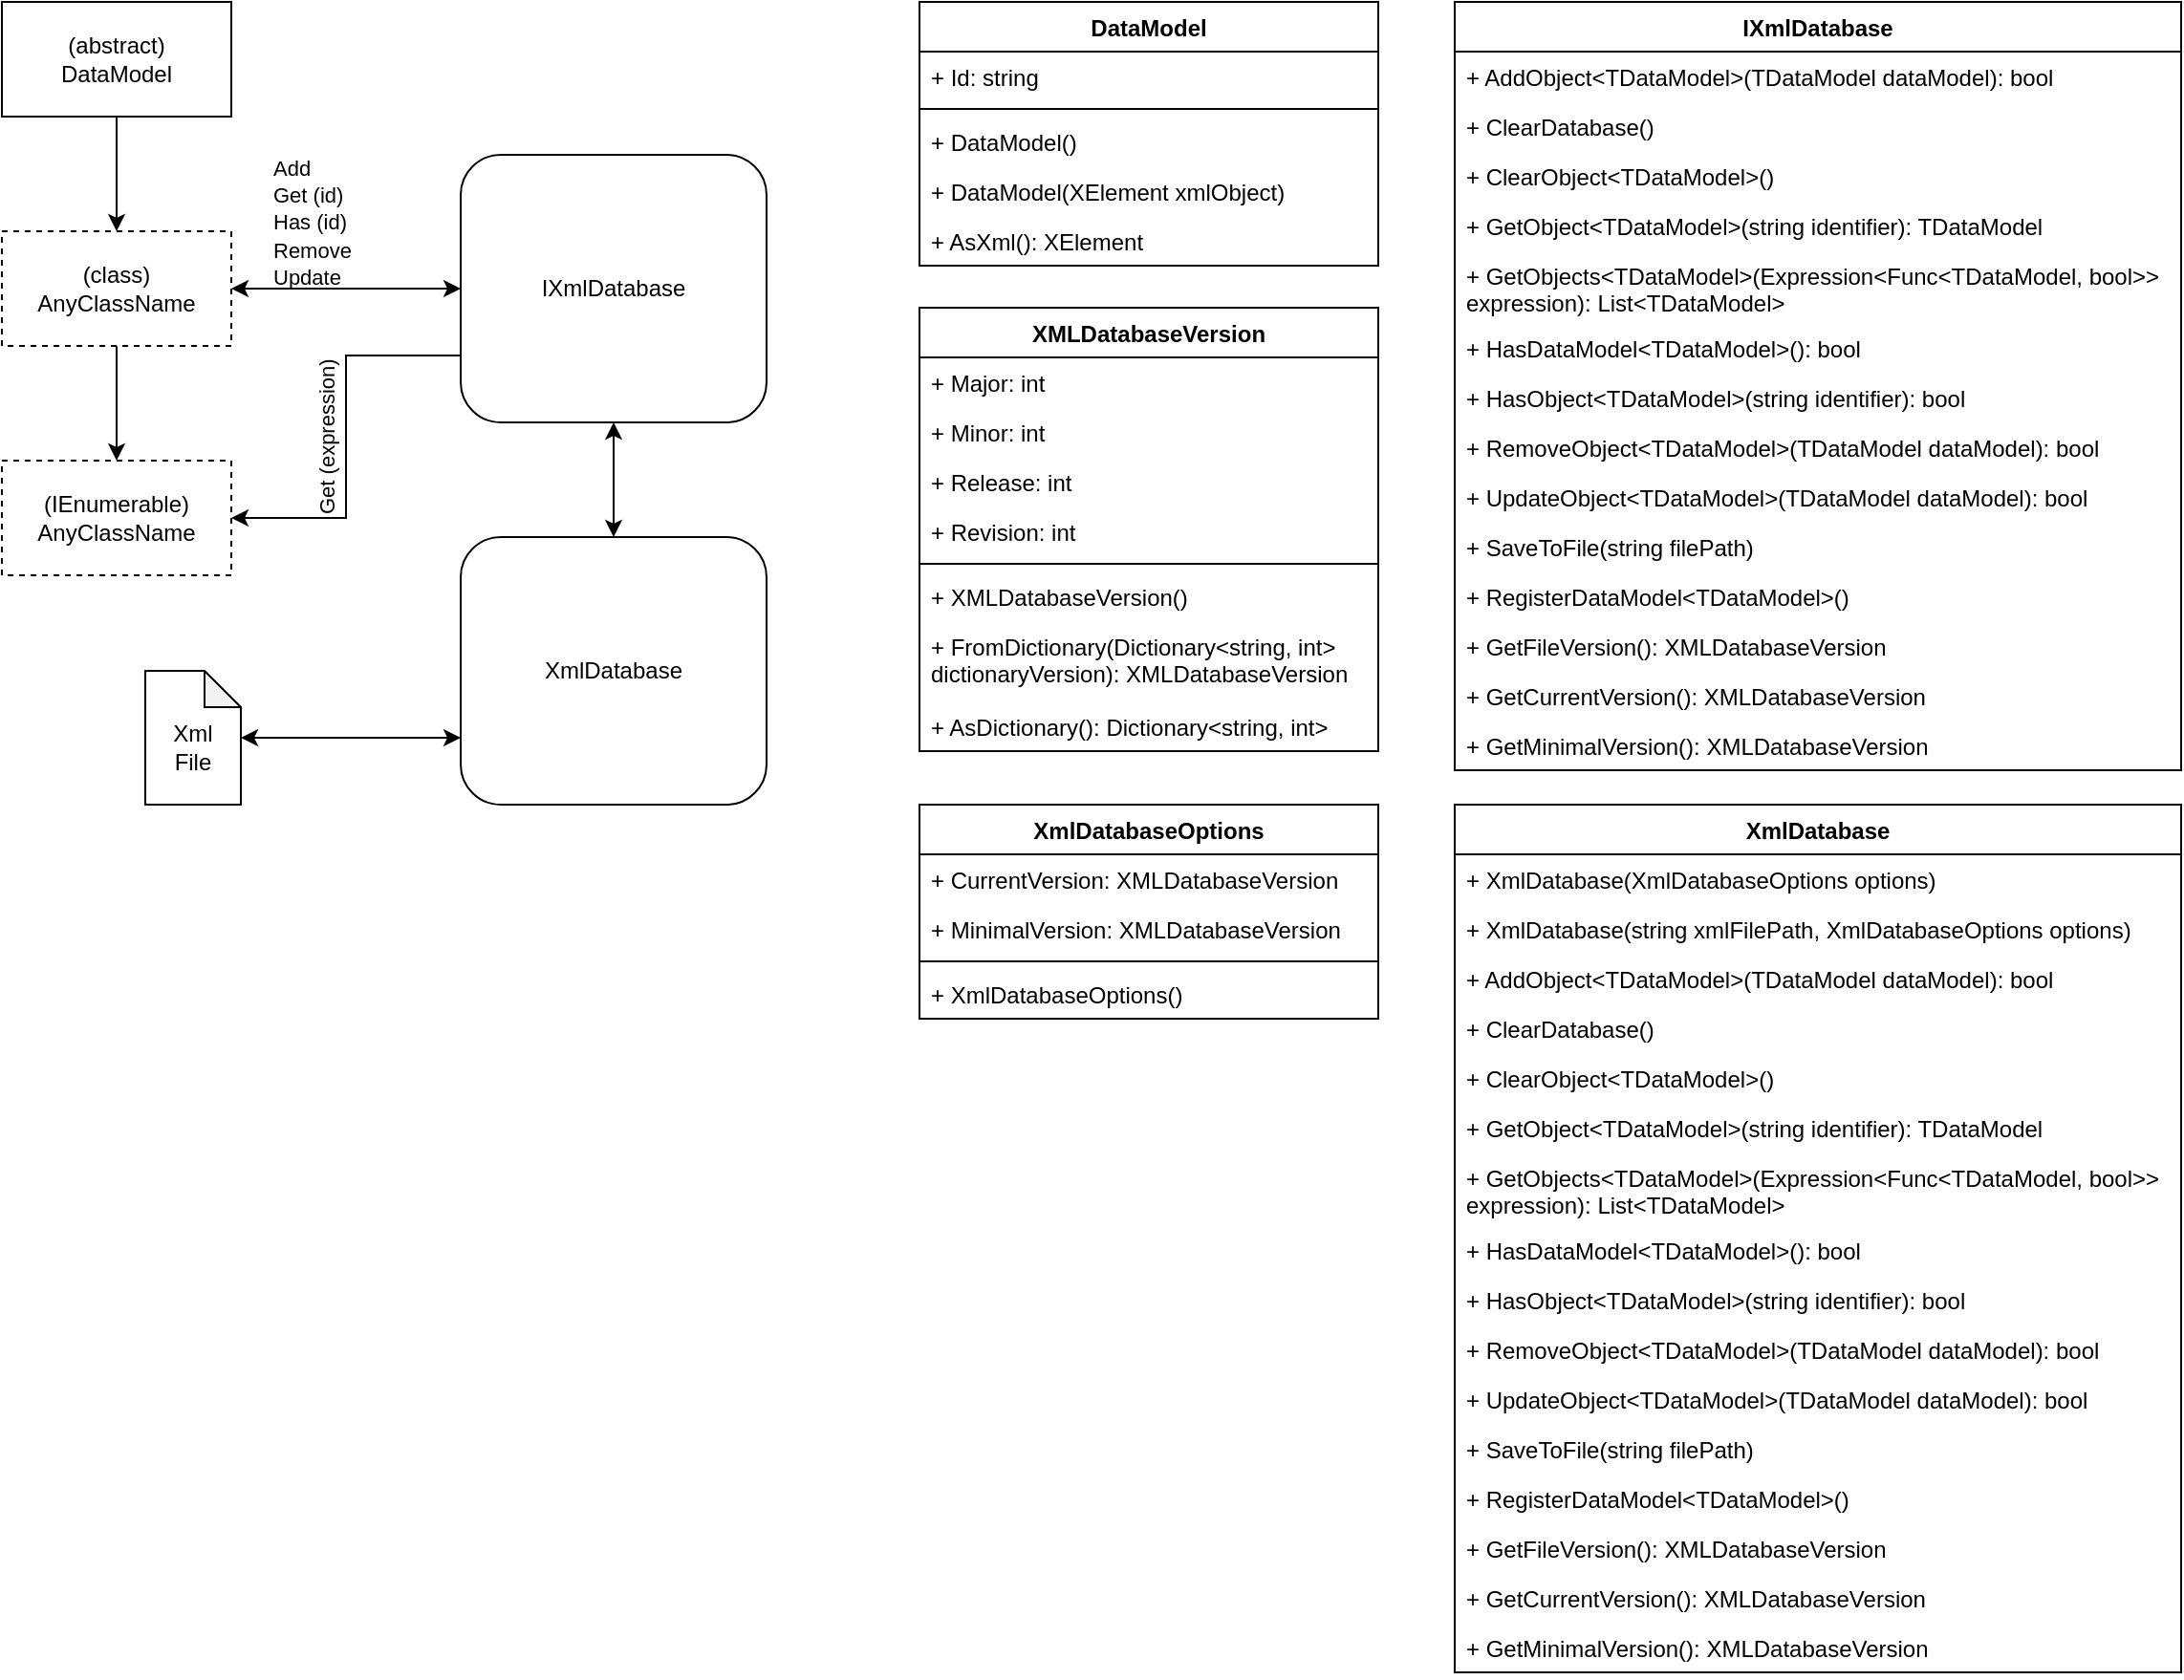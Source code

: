 <mxfile version="13.8.7" type="google"><diagram id="aA9D2Ahdu4DG7ZuPxFMI" name="Page-1"><mxGraphModel dx="2196" dy="1224" grid="1" gridSize="10" guides="1" tooltips="1" connect="1" arrows="1" fold="1" page="1" pageScale="1" pageWidth="827" pageHeight="1169" math="0" shadow="0"><root><mxCell id="0"/><mxCell id="1" parent="0"/><mxCell id="rGxNk8LM-0ub4Q9QZLeJ-13" style="edgeStyle=orthogonalEdgeStyle;rounded=0;orthogonalLoop=1;jettySize=auto;html=1;exitX=0.5;exitY=1;exitDx=0;exitDy=0;entryX=0.5;entryY=0;entryDx=0;entryDy=0;" edge="1" parent="1" source="rGxNk8LM-0ub4Q9QZLeJ-1" target="rGxNk8LM-0ub4Q9QZLeJ-2"><mxGeometry relative="1" as="geometry"/></mxCell><mxCell id="rGxNk8LM-0ub4Q9QZLeJ-1" value="(abstract)&lt;br&gt;DataModel" style="rounded=0;whiteSpace=wrap;html=1;" vertex="1" parent="1"><mxGeometry x="40" y="40" width="120" height="60" as="geometry"/></mxCell><mxCell id="rGxNk8LM-0ub4Q9QZLeJ-14" style="edgeStyle=orthogonalEdgeStyle;rounded=0;orthogonalLoop=1;jettySize=auto;html=1;exitX=0.5;exitY=1;exitDx=0;exitDy=0;entryX=0.5;entryY=0;entryDx=0;entryDy=0;" edge="1" parent="1" source="rGxNk8LM-0ub4Q9QZLeJ-2" target="rGxNk8LM-0ub4Q9QZLeJ-3"><mxGeometry relative="1" as="geometry"/></mxCell><mxCell id="rGxNk8LM-0ub4Q9QZLeJ-2" value="(class)&lt;br&gt;AnyClassName" style="rounded=0;whiteSpace=wrap;html=1;dashed=1;" vertex="1" parent="1"><mxGeometry x="40" y="160" width="120" height="60" as="geometry"/></mxCell><mxCell id="rGxNk8LM-0ub4Q9QZLeJ-3" value="(IEnumerable)&lt;br&gt;AnyClassName" style="rounded=0;whiteSpace=wrap;html=1;dashed=1;" vertex="1" parent="1"><mxGeometry x="40" y="280" width="120" height="60" as="geometry"/></mxCell><mxCell id="rGxNk8LM-0ub4Q9QZLeJ-21" style="edgeStyle=orthogonalEdgeStyle;rounded=0;orthogonalLoop=1;jettySize=auto;html=1;exitX=0.5;exitY=1;exitDx=0;exitDy=0;startArrow=classic;startFill=1;" edge="1" parent="1" source="rGxNk8LM-0ub4Q9QZLeJ-4" target="rGxNk8LM-0ub4Q9QZLeJ-6"><mxGeometry relative="1" as="geometry"/></mxCell><mxCell id="rGxNk8LM-0ub4Q9QZLeJ-4" value="IXmlDatabase" style="rounded=1;whiteSpace=wrap;html=1;" vertex="1" parent="1"><mxGeometry x="280" y="120" width="160" height="140" as="geometry"/></mxCell><mxCell id="rGxNk8LM-0ub4Q9QZLeJ-22" style="edgeStyle=orthogonalEdgeStyle;rounded=0;orthogonalLoop=1;jettySize=auto;html=1;exitX=0;exitY=0.75;exitDx=0;exitDy=0;startArrow=classic;startFill=1;" edge="1" parent="1" source="rGxNk8LM-0ub4Q9QZLeJ-6" target="rGxNk8LM-0ub4Q9QZLeJ-7"><mxGeometry relative="1" as="geometry"/></mxCell><mxCell id="rGxNk8LM-0ub4Q9QZLeJ-6" value="XmlDatabase" style="rounded=1;whiteSpace=wrap;html=1;" vertex="1" parent="1"><mxGeometry x="280" y="320" width="160" height="140" as="geometry"/></mxCell><mxCell id="rGxNk8LM-0ub4Q9QZLeJ-7" value="Xml&lt;br&gt;File" style="shape=note;whiteSpace=wrap;html=1;backgroundOutline=1;darkOpacity=0.05;size=19;verticalAlign=middle;spacingTop=10;" vertex="1" parent="1"><mxGeometry x="115" y="390" width="50" height="70" as="geometry"/></mxCell><mxCell id="rGxNk8LM-0ub4Q9QZLeJ-19" value="&lt;span style=&quot;color: rgb(0 , 0 , 0) ; font-family: &amp;#34;helvetica&amp;#34; ; font-size: 11px ; font-style: normal ; font-weight: 400 ; letter-spacing: normal ; text-align: center ; text-indent: 0px ; text-transform: none ; word-spacing: 0px ; background-color: rgb(255 , 255 , 255) ; display: inline ; float: none&quot;&gt;Add&lt;/span&gt;&lt;br style=&quot;color: rgb(0 , 0 , 0) ; font-family: &amp;#34;helvetica&amp;#34; ; font-size: 11px ; font-style: normal ; font-weight: 400 ; letter-spacing: normal ; text-align: center ; text-indent: 0px ; text-transform: none ; word-spacing: 0px&quot;&gt;&lt;span style=&quot;color: rgb(0 , 0 , 0) ; font-family: &amp;#34;helvetica&amp;#34; ; font-size: 11px ; font-style: normal ; font-weight: 400 ; letter-spacing: normal ; text-align: center ; text-indent: 0px ; text-transform: none ; word-spacing: 0px ; background-color: rgb(255 , 255 , 255) ; display: inline ; float: none&quot;&gt;Get (id)&lt;/span&gt;&lt;br style=&quot;color: rgb(0 , 0 , 0) ; font-family: &amp;#34;helvetica&amp;#34; ; font-size: 11px ; font-style: normal ; font-weight: 400 ; letter-spacing: normal ; text-align: center ; text-indent: 0px ; text-transform: none ; word-spacing: 0px&quot;&gt;&lt;span style=&quot;color: rgb(0 , 0 , 0) ; font-family: &amp;#34;helvetica&amp;#34; ; font-size: 11px ; font-style: normal ; font-weight: 400 ; letter-spacing: normal ; text-align: center ; text-indent: 0px ; text-transform: none ; word-spacing: 0px ; background-color: rgb(255 , 255 , 255) ; display: inline ; float: none&quot;&gt;Has (id)&lt;/span&gt;&lt;br style=&quot;color: rgb(0 , 0 , 0) ; font-family: &amp;#34;helvetica&amp;#34; ; font-size: 11px ; font-style: normal ; font-weight: 400 ; letter-spacing: normal ; text-align: center ; text-indent: 0px ; text-transform: none ; word-spacing: 0px&quot;&gt;&lt;span style=&quot;color: rgb(0 , 0 , 0) ; font-family: &amp;#34;helvetica&amp;#34; ; font-size: 11px ; font-style: normal ; font-weight: 400 ; letter-spacing: normal ; text-align: center ; text-indent: 0px ; text-transform: none ; word-spacing: 0px ; background-color: rgb(255 , 255 , 255) ; display: inline ; float: none&quot;&gt;Remove&lt;/span&gt;&lt;br style=&quot;color: rgb(0 , 0 , 0) ; font-family: &amp;#34;helvetica&amp;#34; ; font-size: 11px ; font-style: normal ; font-weight: 400 ; letter-spacing: normal ; text-align: center ; text-indent: 0px ; text-transform: none ; word-spacing: 0px&quot;&gt;&lt;span style=&quot;color: rgb(0 , 0 , 0) ; font-family: &amp;#34;helvetica&amp;#34; ; font-size: 11px ; font-style: normal ; font-weight: 400 ; letter-spacing: normal ; text-align: center ; text-indent: 0px ; text-transform: none ; word-spacing: 0px ; background-color: rgb(255 , 255 , 255) ; display: inline ; float: none&quot;&gt;Update&lt;/span&gt;" style="text;whiteSpace=wrap;html=1;verticalAlign=middle;" vertex="1" parent="1"><mxGeometry x="180" y="120" width="80" height="70" as="geometry"/></mxCell><mxCell id="rGxNk8LM-0ub4Q9QZLeJ-20" value="&lt;span style=&quot;color: rgb(0 , 0 , 0) ; font-family: &amp;#34;helvetica&amp;#34; ; font-size: 11px ; font-style: normal ; font-weight: 400 ; letter-spacing: normal ; text-align: center ; text-indent: 0px ; text-transform: none ; word-spacing: 0px ; background-color: rgb(255 , 255 , 255) ; display: inline ; float: none&quot;&gt;Get (expression)&lt;/span&gt;" style="text;whiteSpace=wrap;html=1;verticalAlign=middle;rotation=-90;" vertex="1" parent="1"><mxGeometry x="165" y="255" width="90" height="20" as="geometry"/></mxCell><mxCell id="rGxNk8LM-0ub4Q9QZLeJ-15" value="" style="edgeStyle=orthogonalEdgeStyle;rounded=0;orthogonalLoop=1;jettySize=auto;html=1;exitX=1;exitY=0.5;exitDx=0;exitDy=0;startArrow=classic;startFill=1;" edge="1" parent="1" source="rGxNk8LM-0ub4Q9QZLeJ-2" target="rGxNk8LM-0ub4Q9QZLeJ-4"><mxGeometry relative="1" as="geometry"/></mxCell><mxCell id="rGxNk8LM-0ub4Q9QZLeJ-16" value="" style="edgeStyle=orthogonalEdgeStyle;rounded=0;orthogonalLoop=1;jettySize=auto;html=1;exitX=0;exitY=0.75;exitDx=0;exitDy=0;entryX=1;entryY=0.5;entryDx=0;entryDy=0;" edge="1" parent="1" source="rGxNk8LM-0ub4Q9QZLeJ-4" target="rGxNk8LM-0ub4Q9QZLeJ-3"><mxGeometry relative="1" as="geometry"/></mxCell><mxCell id="rGxNk8LM-0ub4Q9QZLeJ-23" value="DataModel" style="swimlane;fontStyle=1;align=center;verticalAlign=top;childLayout=stackLayout;horizontal=1;startSize=26;horizontalStack=0;resizeParent=1;resizeParentMax=0;resizeLast=0;collapsible=1;marginBottom=0;" vertex="1" parent="1"><mxGeometry x="520" y="40" width="240" height="138" as="geometry"/></mxCell><mxCell id="rGxNk8LM-0ub4Q9QZLeJ-24" value="+ Id: string" style="text;strokeColor=none;fillColor=none;align=left;verticalAlign=top;spacingLeft=4;spacingRight=4;overflow=hidden;rotatable=0;points=[[0,0.5],[1,0.5]];portConstraint=eastwest;" vertex="1" parent="rGxNk8LM-0ub4Q9QZLeJ-23"><mxGeometry y="26" width="240" height="26" as="geometry"/></mxCell><mxCell id="rGxNk8LM-0ub4Q9QZLeJ-25" value="" style="line;strokeWidth=1;fillColor=none;align=left;verticalAlign=middle;spacingTop=-1;spacingLeft=3;spacingRight=3;rotatable=0;labelPosition=right;points=[];portConstraint=eastwest;" vertex="1" parent="rGxNk8LM-0ub4Q9QZLeJ-23"><mxGeometry y="52" width="240" height="8" as="geometry"/></mxCell><mxCell id="rGxNk8LM-0ub4Q9QZLeJ-26" value="+ DataModel()" style="text;strokeColor=none;fillColor=none;align=left;verticalAlign=top;spacingLeft=4;spacingRight=4;overflow=hidden;rotatable=0;points=[[0,0.5],[1,0.5]];portConstraint=eastwest;" vertex="1" parent="rGxNk8LM-0ub4Q9QZLeJ-23"><mxGeometry y="60" width="240" height="26" as="geometry"/></mxCell><mxCell id="rGxNk8LM-0ub4Q9QZLeJ-27" value="+ DataModel(XElement xmlObject)" style="text;strokeColor=none;fillColor=none;align=left;verticalAlign=top;spacingLeft=4;spacingRight=4;overflow=hidden;rotatable=0;points=[[0,0.5],[1,0.5]];portConstraint=eastwest;" vertex="1" parent="rGxNk8LM-0ub4Q9QZLeJ-23"><mxGeometry y="86" width="240" height="26" as="geometry"/></mxCell><mxCell id="rGxNk8LM-0ub4Q9QZLeJ-28" value="+ AsXml(): XElement" style="text;strokeColor=none;fillColor=none;align=left;verticalAlign=top;spacingLeft=4;spacingRight=4;overflow=hidden;rotatable=0;points=[[0,0.5],[1,0.5]];portConstraint=eastwest;" vertex="1" parent="rGxNk8LM-0ub4Q9QZLeJ-23"><mxGeometry y="112" width="240" height="26" as="geometry"/></mxCell><mxCell id="rGxNk8LM-0ub4Q9QZLeJ-38" value="XmlDatabase" style="swimlane;fontStyle=1;align=center;verticalAlign=top;childLayout=stackLayout;horizontal=1;startSize=26;horizontalStack=0;resizeParent=1;resizeParentMax=0;resizeLast=0;collapsible=1;marginBottom=0;" vertex="1" parent="1"><mxGeometry x="800" y="460" width="380" height="454" as="geometry"/></mxCell><mxCell id="rGxNk8LM-0ub4Q9QZLeJ-41" value="+ XmlDatabase(XmlDatabaseOptions options)" style="text;strokeColor=none;fillColor=none;align=left;verticalAlign=top;spacingLeft=4;spacingRight=4;overflow=hidden;rotatable=0;points=[[0,0.5],[1,0.5]];portConstraint=eastwest;" vertex="1" parent="rGxNk8LM-0ub4Q9QZLeJ-38"><mxGeometry y="26" width="380" height="26" as="geometry"/></mxCell><mxCell id="rGxNk8LM-0ub4Q9QZLeJ-44" value="+ XmlDatabase(string xmlFilePath, XmlDatabaseOptions options)" style="text;strokeColor=none;fillColor=none;align=left;verticalAlign=top;spacingLeft=4;spacingRight=4;overflow=hidden;rotatable=0;points=[[0,0.5],[1,0.5]];portConstraint=eastwest;" vertex="1" parent="rGxNk8LM-0ub4Q9QZLeJ-38"><mxGeometry y="52" width="380" height="26" as="geometry"/></mxCell><mxCell id="rGxNk8LM-0ub4Q9QZLeJ-42" value="+ AddObject&lt;TDataModel&gt;(TDataModel dataModel): bool" style="text;strokeColor=none;fillColor=none;align=left;verticalAlign=top;spacingLeft=4;spacingRight=4;overflow=hidden;rotatable=0;points=[[0,0.5],[1,0.5]];portConstraint=eastwest;" vertex="1" parent="rGxNk8LM-0ub4Q9QZLeJ-38"><mxGeometry y="78" width="380" height="26" as="geometry"/></mxCell><mxCell id="rGxNk8LM-0ub4Q9QZLeJ-43" value="+ ClearDatabase()" style="text;strokeColor=none;fillColor=none;align=left;verticalAlign=top;spacingLeft=4;spacingRight=4;overflow=hidden;rotatable=0;points=[[0,0.5],[1,0.5]];portConstraint=eastwest;" vertex="1" parent="rGxNk8LM-0ub4Q9QZLeJ-38"><mxGeometry y="104" width="380" height="26" as="geometry"/></mxCell><mxCell id="rGxNk8LM-0ub4Q9QZLeJ-45" value="+ ClearObject&lt;TDataModel&gt;()" style="text;strokeColor=none;fillColor=none;align=left;verticalAlign=top;spacingLeft=4;spacingRight=4;overflow=hidden;rotatable=0;points=[[0,0.5],[1,0.5]];portConstraint=eastwest;" vertex="1" parent="rGxNk8LM-0ub4Q9QZLeJ-38"><mxGeometry y="130" width="380" height="26" as="geometry"/></mxCell><mxCell id="rGxNk8LM-0ub4Q9QZLeJ-46" value="+ GetObject&lt;TDataModel&gt;(string identifier): TDataModel" style="text;strokeColor=none;fillColor=none;align=left;verticalAlign=top;spacingLeft=4;spacingRight=4;overflow=hidden;rotatable=0;points=[[0,0.5],[1,0.5]];portConstraint=eastwest;" vertex="1" parent="rGxNk8LM-0ub4Q9QZLeJ-38"><mxGeometry y="156" width="380" height="26" as="geometry"/></mxCell><mxCell id="rGxNk8LM-0ub4Q9QZLeJ-47" value="+ GetObjects&lt;TDataModel&gt;(Expression&lt;Func&lt;TDataModel, bool&gt;&gt; &#10;expression): List&lt;TDataModel&gt;" style="text;strokeColor=none;fillColor=none;align=left;verticalAlign=top;spacingLeft=4;spacingRight=4;overflow=hidden;rotatable=0;points=[[0,0.5],[1,0.5]];portConstraint=eastwest;" vertex="1" parent="rGxNk8LM-0ub4Q9QZLeJ-38"><mxGeometry y="182" width="380" height="38" as="geometry"/></mxCell><mxCell id="rGxNk8LM-0ub4Q9QZLeJ-48" value="+ HasDataModel&lt;TDataModel&gt;(): bool" style="text;strokeColor=none;fillColor=none;align=left;verticalAlign=top;spacingLeft=4;spacingRight=4;overflow=hidden;rotatable=0;points=[[0,0.5],[1,0.5]];portConstraint=eastwest;" vertex="1" parent="rGxNk8LM-0ub4Q9QZLeJ-38"><mxGeometry y="220" width="380" height="26" as="geometry"/></mxCell><mxCell id="rGxNk8LM-0ub4Q9QZLeJ-49" value="+ HasObject&lt;TDataModel&gt;(string identifier): bool" style="text;strokeColor=none;fillColor=none;align=left;verticalAlign=top;spacingLeft=4;spacingRight=4;overflow=hidden;rotatable=0;points=[[0,0.5],[1,0.5]];portConstraint=eastwest;" vertex="1" parent="rGxNk8LM-0ub4Q9QZLeJ-38"><mxGeometry y="246" width="380" height="26" as="geometry"/></mxCell><mxCell id="rGxNk8LM-0ub4Q9QZLeJ-50" value="+ RemoveObject&lt;TDataModel&gt;(TDataModel dataModel): bool" style="text;strokeColor=none;fillColor=none;align=left;verticalAlign=top;spacingLeft=4;spacingRight=4;overflow=hidden;rotatable=0;points=[[0,0.5],[1,0.5]];portConstraint=eastwest;" vertex="1" parent="rGxNk8LM-0ub4Q9QZLeJ-38"><mxGeometry y="272" width="380" height="26" as="geometry"/></mxCell><mxCell id="rGxNk8LM-0ub4Q9QZLeJ-51" value="+ UpdateObject&lt;TDataModel&gt;(TDataModel dataModel): bool" style="text;strokeColor=none;fillColor=none;align=left;verticalAlign=top;spacingLeft=4;spacingRight=4;overflow=hidden;rotatable=0;points=[[0,0.5],[1,0.5]];portConstraint=eastwest;" vertex="1" parent="rGxNk8LM-0ub4Q9QZLeJ-38"><mxGeometry y="298" width="380" height="26" as="geometry"/></mxCell><mxCell id="rGxNk8LM-0ub4Q9QZLeJ-52" value="+ SaveToFile(string filePath)" style="text;strokeColor=none;fillColor=none;align=left;verticalAlign=top;spacingLeft=4;spacingRight=4;overflow=hidden;rotatable=0;points=[[0,0.5],[1,0.5]];portConstraint=eastwest;" vertex="1" parent="rGxNk8LM-0ub4Q9QZLeJ-38"><mxGeometry y="324" width="380" height="26" as="geometry"/></mxCell><mxCell id="rGxNk8LM-0ub4Q9QZLeJ-53" value="+ RegisterDataModel&lt;TDataModel&gt;()" style="text;strokeColor=none;fillColor=none;align=left;verticalAlign=top;spacingLeft=4;spacingRight=4;overflow=hidden;rotatable=0;points=[[0,0.5],[1,0.5]];portConstraint=eastwest;" vertex="1" parent="rGxNk8LM-0ub4Q9QZLeJ-38"><mxGeometry y="350" width="380" height="26" as="geometry"/></mxCell><mxCell id="rGxNk8LM-0ub4Q9QZLeJ-54" value="+ GetFileVersion(): XMLDatabaseVersion" style="text;strokeColor=none;fillColor=none;align=left;verticalAlign=top;spacingLeft=4;spacingRight=4;overflow=hidden;rotatable=0;points=[[0,0.5],[1,0.5]];portConstraint=eastwest;" vertex="1" parent="rGxNk8LM-0ub4Q9QZLeJ-38"><mxGeometry y="376" width="380" height="26" as="geometry"/></mxCell><mxCell id="rGxNk8LM-0ub4Q9QZLeJ-55" value="+ GetCurrentVersion(): XMLDatabaseVersion" style="text;strokeColor=none;fillColor=none;align=left;verticalAlign=top;spacingLeft=4;spacingRight=4;overflow=hidden;rotatable=0;points=[[0,0.5],[1,0.5]];portConstraint=eastwest;" vertex="1" parent="rGxNk8LM-0ub4Q9QZLeJ-38"><mxGeometry y="402" width="380" height="26" as="geometry"/></mxCell><mxCell id="rGxNk8LM-0ub4Q9QZLeJ-56" value="+ GetMinimalVersion(): XMLDatabaseVersion" style="text;strokeColor=none;fillColor=none;align=left;verticalAlign=top;spacingLeft=4;spacingRight=4;overflow=hidden;rotatable=0;points=[[0,0.5],[1,0.5]];portConstraint=eastwest;" vertex="1" parent="rGxNk8LM-0ub4Q9QZLeJ-38"><mxGeometry y="428" width="380" height="26" as="geometry"/></mxCell><mxCell id="rGxNk8LM-0ub4Q9QZLeJ-57" value="IXmlDatabase" style="swimlane;fontStyle=1;align=center;verticalAlign=top;childLayout=stackLayout;horizontal=1;startSize=26;horizontalStack=0;resizeParent=1;resizeParentMax=0;resizeLast=0;collapsible=1;marginBottom=0;" vertex="1" parent="1"><mxGeometry x="800" y="40" width="380" height="402" as="geometry"/></mxCell><mxCell id="rGxNk8LM-0ub4Q9QZLeJ-60" value="+ AddObject&lt;TDataModel&gt;(TDataModel dataModel): bool" style="text;strokeColor=none;fillColor=none;align=left;verticalAlign=top;spacingLeft=4;spacingRight=4;overflow=hidden;rotatable=0;points=[[0,0.5],[1,0.5]];portConstraint=eastwest;" vertex="1" parent="rGxNk8LM-0ub4Q9QZLeJ-57"><mxGeometry y="26" width="380" height="26" as="geometry"/></mxCell><mxCell id="rGxNk8LM-0ub4Q9QZLeJ-61" value="+ ClearDatabase()" style="text;strokeColor=none;fillColor=none;align=left;verticalAlign=top;spacingLeft=4;spacingRight=4;overflow=hidden;rotatable=0;points=[[0,0.5],[1,0.5]];portConstraint=eastwest;" vertex="1" parent="rGxNk8LM-0ub4Q9QZLeJ-57"><mxGeometry y="52" width="380" height="26" as="geometry"/></mxCell><mxCell id="rGxNk8LM-0ub4Q9QZLeJ-62" value="+ ClearObject&lt;TDataModel&gt;()" style="text;strokeColor=none;fillColor=none;align=left;verticalAlign=top;spacingLeft=4;spacingRight=4;overflow=hidden;rotatable=0;points=[[0,0.5],[1,0.5]];portConstraint=eastwest;" vertex="1" parent="rGxNk8LM-0ub4Q9QZLeJ-57"><mxGeometry y="78" width="380" height="26" as="geometry"/></mxCell><mxCell id="rGxNk8LM-0ub4Q9QZLeJ-63" value="+ GetObject&lt;TDataModel&gt;(string identifier): TDataModel" style="text;strokeColor=none;fillColor=none;align=left;verticalAlign=top;spacingLeft=4;spacingRight=4;overflow=hidden;rotatable=0;points=[[0,0.5],[1,0.5]];portConstraint=eastwest;" vertex="1" parent="rGxNk8LM-0ub4Q9QZLeJ-57"><mxGeometry y="104" width="380" height="26" as="geometry"/></mxCell><mxCell id="rGxNk8LM-0ub4Q9QZLeJ-64" value="+ GetObjects&lt;TDataModel&gt;(Expression&lt;Func&lt;TDataModel, bool&gt;&gt; &#10;expression): List&lt;TDataModel&gt;" style="text;strokeColor=none;fillColor=none;align=left;verticalAlign=top;spacingLeft=4;spacingRight=4;overflow=hidden;rotatable=0;points=[[0,0.5],[1,0.5]];portConstraint=eastwest;" vertex="1" parent="rGxNk8LM-0ub4Q9QZLeJ-57"><mxGeometry y="130" width="380" height="38" as="geometry"/></mxCell><mxCell id="rGxNk8LM-0ub4Q9QZLeJ-65" value="+ HasDataModel&lt;TDataModel&gt;(): bool" style="text;strokeColor=none;fillColor=none;align=left;verticalAlign=top;spacingLeft=4;spacingRight=4;overflow=hidden;rotatable=0;points=[[0,0.5],[1,0.5]];portConstraint=eastwest;" vertex="1" parent="rGxNk8LM-0ub4Q9QZLeJ-57"><mxGeometry y="168" width="380" height="26" as="geometry"/></mxCell><mxCell id="rGxNk8LM-0ub4Q9QZLeJ-66" value="+ HasObject&lt;TDataModel&gt;(string identifier): bool" style="text;strokeColor=none;fillColor=none;align=left;verticalAlign=top;spacingLeft=4;spacingRight=4;overflow=hidden;rotatable=0;points=[[0,0.5],[1,0.5]];portConstraint=eastwest;" vertex="1" parent="rGxNk8LM-0ub4Q9QZLeJ-57"><mxGeometry y="194" width="380" height="26" as="geometry"/></mxCell><mxCell id="rGxNk8LM-0ub4Q9QZLeJ-67" value="+ RemoveObject&lt;TDataModel&gt;(TDataModel dataModel): bool" style="text;strokeColor=none;fillColor=none;align=left;verticalAlign=top;spacingLeft=4;spacingRight=4;overflow=hidden;rotatable=0;points=[[0,0.5],[1,0.5]];portConstraint=eastwest;" vertex="1" parent="rGxNk8LM-0ub4Q9QZLeJ-57"><mxGeometry y="220" width="380" height="26" as="geometry"/></mxCell><mxCell id="rGxNk8LM-0ub4Q9QZLeJ-68" value="+ UpdateObject&lt;TDataModel&gt;(TDataModel dataModel): bool" style="text;strokeColor=none;fillColor=none;align=left;verticalAlign=top;spacingLeft=4;spacingRight=4;overflow=hidden;rotatable=0;points=[[0,0.5],[1,0.5]];portConstraint=eastwest;" vertex="1" parent="rGxNk8LM-0ub4Q9QZLeJ-57"><mxGeometry y="246" width="380" height="26" as="geometry"/></mxCell><mxCell id="rGxNk8LM-0ub4Q9QZLeJ-69" value="+ SaveToFile(string filePath)" style="text;strokeColor=none;fillColor=none;align=left;verticalAlign=top;spacingLeft=4;spacingRight=4;overflow=hidden;rotatable=0;points=[[0,0.5],[1,0.5]];portConstraint=eastwest;" vertex="1" parent="rGxNk8LM-0ub4Q9QZLeJ-57"><mxGeometry y="272" width="380" height="26" as="geometry"/></mxCell><mxCell id="rGxNk8LM-0ub4Q9QZLeJ-70" value="+ RegisterDataModel&lt;TDataModel&gt;()" style="text;strokeColor=none;fillColor=none;align=left;verticalAlign=top;spacingLeft=4;spacingRight=4;overflow=hidden;rotatable=0;points=[[0,0.5],[1,0.5]];portConstraint=eastwest;" vertex="1" parent="rGxNk8LM-0ub4Q9QZLeJ-57"><mxGeometry y="298" width="380" height="26" as="geometry"/></mxCell><mxCell id="rGxNk8LM-0ub4Q9QZLeJ-71" value="+ GetFileVersion(): XMLDatabaseVersion" style="text;strokeColor=none;fillColor=none;align=left;verticalAlign=top;spacingLeft=4;spacingRight=4;overflow=hidden;rotatable=0;points=[[0,0.5],[1,0.5]];portConstraint=eastwest;" vertex="1" parent="rGxNk8LM-0ub4Q9QZLeJ-57"><mxGeometry y="324" width="380" height="26" as="geometry"/></mxCell><mxCell id="rGxNk8LM-0ub4Q9QZLeJ-72" value="+ GetCurrentVersion(): XMLDatabaseVersion" style="text;strokeColor=none;fillColor=none;align=left;verticalAlign=top;spacingLeft=4;spacingRight=4;overflow=hidden;rotatable=0;points=[[0,0.5],[1,0.5]];portConstraint=eastwest;" vertex="1" parent="rGxNk8LM-0ub4Q9QZLeJ-57"><mxGeometry y="350" width="380" height="26" as="geometry"/></mxCell><mxCell id="rGxNk8LM-0ub4Q9QZLeJ-73" value="+ GetMinimalVersion(): XMLDatabaseVersion" style="text;strokeColor=none;fillColor=none;align=left;verticalAlign=top;spacingLeft=4;spacingRight=4;overflow=hidden;rotatable=0;points=[[0,0.5],[1,0.5]];portConstraint=eastwest;" vertex="1" parent="rGxNk8LM-0ub4Q9QZLeJ-57"><mxGeometry y="376" width="380" height="26" as="geometry"/></mxCell><mxCell id="rGxNk8LM-0ub4Q9QZLeJ-74" value="XMLDatabaseVersion" style="swimlane;fontStyle=1;align=center;verticalAlign=top;childLayout=stackLayout;horizontal=1;startSize=26;horizontalStack=0;resizeParent=1;resizeParentMax=0;resizeLast=0;collapsible=1;marginBottom=0;" vertex="1" parent="1"><mxGeometry x="520" y="200" width="240" height="232" as="geometry"/></mxCell><mxCell id="rGxNk8LM-0ub4Q9QZLeJ-81" value="+ Major: int" style="text;strokeColor=none;fillColor=none;align=left;verticalAlign=top;spacingLeft=4;spacingRight=4;overflow=hidden;rotatable=0;points=[[0,0.5],[1,0.5]];portConstraint=eastwest;" vertex="1" parent="rGxNk8LM-0ub4Q9QZLeJ-74"><mxGeometry y="26" width="240" height="26" as="geometry"/></mxCell><mxCell id="rGxNk8LM-0ub4Q9QZLeJ-75" value="+ Minor: int" style="text;strokeColor=none;fillColor=none;align=left;verticalAlign=top;spacingLeft=4;spacingRight=4;overflow=hidden;rotatable=0;points=[[0,0.5],[1,0.5]];portConstraint=eastwest;" vertex="1" parent="rGxNk8LM-0ub4Q9QZLeJ-74"><mxGeometry y="52" width="240" height="26" as="geometry"/></mxCell><mxCell id="rGxNk8LM-0ub4Q9QZLeJ-82" value="+ Release: int" style="text;strokeColor=none;fillColor=none;align=left;verticalAlign=top;spacingLeft=4;spacingRight=4;overflow=hidden;rotatable=0;points=[[0,0.5],[1,0.5]];portConstraint=eastwest;" vertex="1" parent="rGxNk8LM-0ub4Q9QZLeJ-74"><mxGeometry y="78" width="240" height="26" as="geometry"/></mxCell><mxCell id="rGxNk8LM-0ub4Q9QZLeJ-83" value="+ Revision: int" style="text;strokeColor=none;fillColor=none;align=left;verticalAlign=top;spacingLeft=4;spacingRight=4;overflow=hidden;rotatable=0;points=[[0,0.5],[1,0.5]];portConstraint=eastwest;" vertex="1" parent="rGxNk8LM-0ub4Q9QZLeJ-74"><mxGeometry y="104" width="240" height="26" as="geometry"/></mxCell><mxCell id="rGxNk8LM-0ub4Q9QZLeJ-76" value="" style="line;strokeWidth=1;fillColor=none;align=left;verticalAlign=middle;spacingTop=-1;spacingLeft=3;spacingRight=3;rotatable=0;labelPosition=right;points=[];portConstraint=eastwest;" vertex="1" parent="rGxNk8LM-0ub4Q9QZLeJ-74"><mxGeometry y="130" width="240" height="8" as="geometry"/></mxCell><mxCell id="rGxNk8LM-0ub4Q9QZLeJ-84" value="+ XMLDatabaseVersion()" style="text;strokeColor=none;fillColor=none;align=left;verticalAlign=top;spacingLeft=4;spacingRight=4;overflow=hidden;rotatable=0;points=[[0,0.5],[1,0.5]];portConstraint=eastwest;" vertex="1" parent="rGxNk8LM-0ub4Q9QZLeJ-74"><mxGeometry y="138" width="240" height="26" as="geometry"/></mxCell><mxCell id="rGxNk8LM-0ub4Q9QZLeJ-77" value="+ FromDictionary(Dictionary&lt;string, int&gt;&#10;dictionaryVersion): XMLDatabaseVersion" style="text;strokeColor=none;fillColor=none;align=left;verticalAlign=top;spacingLeft=4;spacingRight=4;overflow=hidden;rotatable=0;points=[[0,0.5],[1,0.5]];portConstraint=eastwest;" vertex="1" parent="rGxNk8LM-0ub4Q9QZLeJ-74"><mxGeometry y="164" width="240" height="42" as="geometry"/></mxCell><mxCell id="rGxNk8LM-0ub4Q9QZLeJ-78" value="+ AsDictionary(): Dictionary&lt;string, int&gt;" style="text;strokeColor=none;fillColor=none;align=left;verticalAlign=top;spacingLeft=4;spacingRight=4;overflow=hidden;rotatable=0;points=[[0,0.5],[1,0.5]];portConstraint=eastwest;" vertex="1" parent="rGxNk8LM-0ub4Q9QZLeJ-74"><mxGeometry y="206" width="240" height="26" as="geometry"/></mxCell><mxCell id="rGxNk8LM-0ub4Q9QZLeJ-85" value="XmlDatabaseOptions" style="swimlane;fontStyle=1;align=center;verticalAlign=top;childLayout=stackLayout;horizontal=1;startSize=26;horizontalStack=0;resizeParent=1;resizeParentMax=0;resizeLast=0;collapsible=1;marginBottom=0;" vertex="1" parent="1"><mxGeometry x="520" y="460" width="240" height="112" as="geometry"/></mxCell><mxCell id="rGxNk8LM-0ub4Q9QZLeJ-86" value="+ CurrentVersion: XMLDatabaseVersion" style="text;strokeColor=none;fillColor=none;align=left;verticalAlign=top;spacingLeft=4;spacingRight=4;overflow=hidden;rotatable=0;points=[[0,0.5],[1,0.5]];portConstraint=eastwest;" vertex="1" parent="rGxNk8LM-0ub4Q9QZLeJ-85"><mxGeometry y="26" width="240" height="26" as="geometry"/></mxCell><mxCell id="rGxNk8LM-0ub4Q9QZLeJ-87" value="+ MinimalVersion: XMLDatabaseVersion" style="text;strokeColor=none;fillColor=none;align=left;verticalAlign=top;spacingLeft=4;spacingRight=4;overflow=hidden;rotatable=0;points=[[0,0.5],[1,0.5]];portConstraint=eastwest;" vertex="1" parent="rGxNk8LM-0ub4Q9QZLeJ-85"><mxGeometry y="52" width="240" height="26" as="geometry"/></mxCell><mxCell id="rGxNk8LM-0ub4Q9QZLeJ-90" value="" style="line;strokeWidth=1;fillColor=none;align=left;verticalAlign=middle;spacingTop=-1;spacingLeft=3;spacingRight=3;rotatable=0;labelPosition=right;points=[];portConstraint=eastwest;" vertex="1" parent="rGxNk8LM-0ub4Q9QZLeJ-85"><mxGeometry y="78" width="240" height="8" as="geometry"/></mxCell><mxCell id="rGxNk8LM-0ub4Q9QZLeJ-91" value="+ XmlDatabaseOptions()" style="text;strokeColor=none;fillColor=none;align=left;verticalAlign=top;spacingLeft=4;spacingRight=4;overflow=hidden;rotatable=0;points=[[0,0.5],[1,0.5]];portConstraint=eastwest;" vertex="1" parent="rGxNk8LM-0ub4Q9QZLeJ-85"><mxGeometry y="86" width="240" height="26" as="geometry"/></mxCell></root></mxGraphModel></diagram></mxfile>